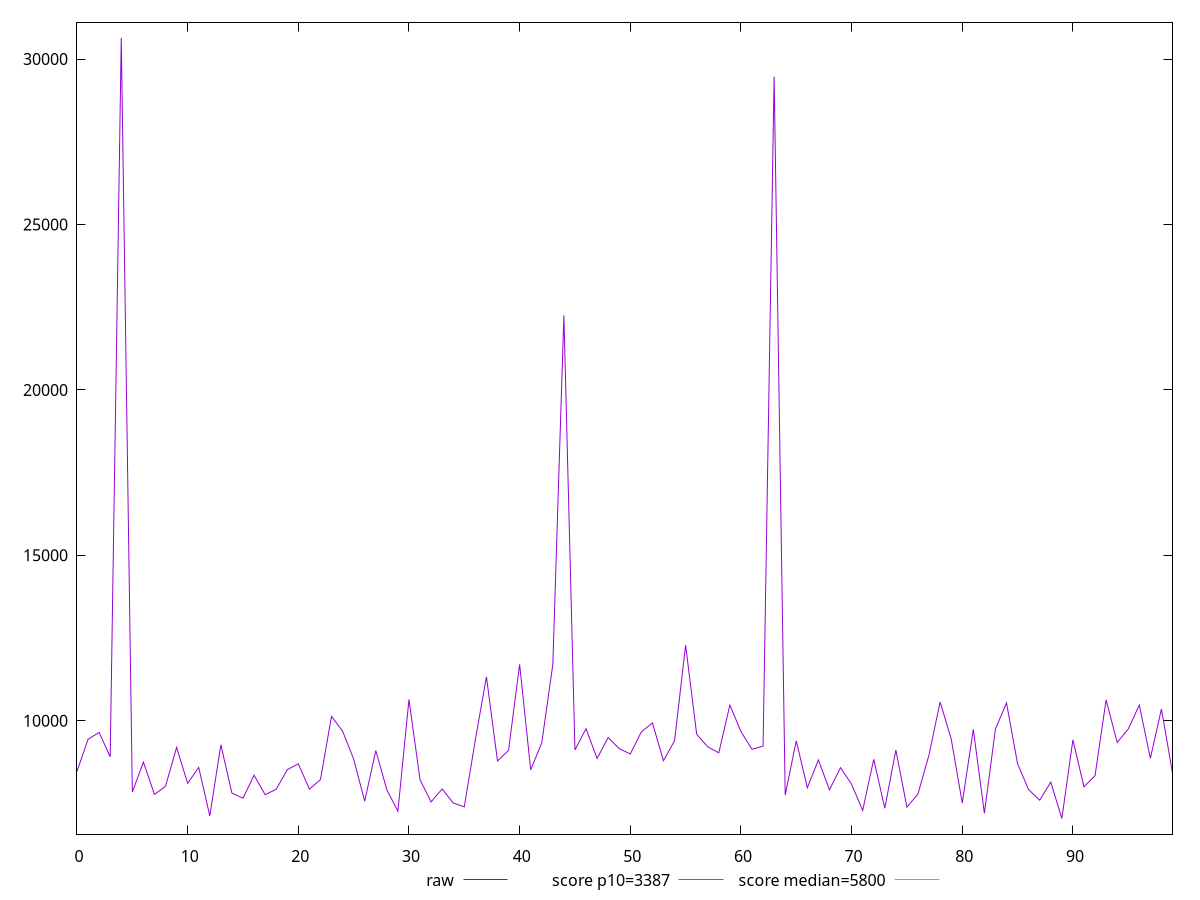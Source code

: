 reset

$raw <<EOF
0 8471.45025977177
1 9443.191457972582
2 9649.128533355935
3 8912.221060374723
4 30637.89275847735
5 7845.9461184912325
6 8754.19404696602
7 7774.513366401044
8 8021.640451358228
9 9195.65154656924
10 8110.751555636477
11 8592.058892147274
12 7128.157784172591
13 9275.21840729129
14 7815.914318870362
15 7660.630760189272
16 8356.856934372801
17 7766.772397307221
18 7930.390690279704
19 8521.22081753017
20 8701.17745271728
21 7934.094105035698
22 8223.429278999474
23 10135.2020357191
24 9687.922592614235
25 8847.205393734803
26 7571.720250885834
27 9102.993548955808
28 7915.676240149276
29 7267.1250053493795
30 10644.911334555465
31 8217.970161161982
32 7550.01171618653
33 7941.823998992997
34 7516.1314555931
35 7398.508762490057
36 9427.643406020474
37 11331.42573946789
38 8786.544721666976
39 9108.802552979407
40 11705.85761868332
41 8517.632766208884
42 9332.58767319546
43 11701.64234381693
44 22254.28911417662
45 9118.43186622218
46 9763.678011499302
47 8861.205040078728
48 9495.385074965225
49 9160.278045451487
50 8996.788038275992
51 9665.245689470376
52 9936.279267278522
53 8793.951177669383
54 9396.380492199865
55 12284.621776815133
56 9593.943132364726
57 9213.46050937906
58 9033.287983969214
59 10475.039465826767
60 9676.151962705837
61 9138.436444881216
62 9236.58883609527
63 29465.57188273986
64 7754.272995734989
65 9396.818561713906
66 7977.391560860658
67 8818.193213765458
68 7914.473666273905
69 8583.717538030096
70 8082.568549867214
71 7290.949222724174
72 8836.365152043352
73 7358.568976946093
74 9116.371959887221
75 7391.9665020209
76 7787.80931385813
77 8976.880275230833
78 10568.290485268608
79 9455.638459118976
80 7515.821472675645
81 9739.661675035299
82 7206.5954772098985
83 9751.99549931222
84 10539.495091586137
85 8701.36856872293
86 7919.805072909055
87 7601.857317656308
88 8146.395840798805
89 7047.12538098366
90 9424.563676255395
91 8005.891202556384
92 8341.402978171445
93 10633.873766636943
94 9348.233434613641
95 9748.383565716122
96 10476.30762941348
97 8867.326003534527
98 10354.838051019378
99 8424.97815840378
EOF

set key outside below
set xrange [0:99]
set yrange [6575.310033433786:31109.70810602722]
set trange [6575.310033433786:31109.70810602722]
set terminal svg size 640, 500 enhanced background rgb 'white'
set output "reprap/speed-index/samples/pages+cached+noexternal+nomedia+nocss+nojs/raw/values.svg"

plot $raw title "raw" with line, \
     3387 title "score p10=3387", \
     5800 title "score median=5800"

reset
